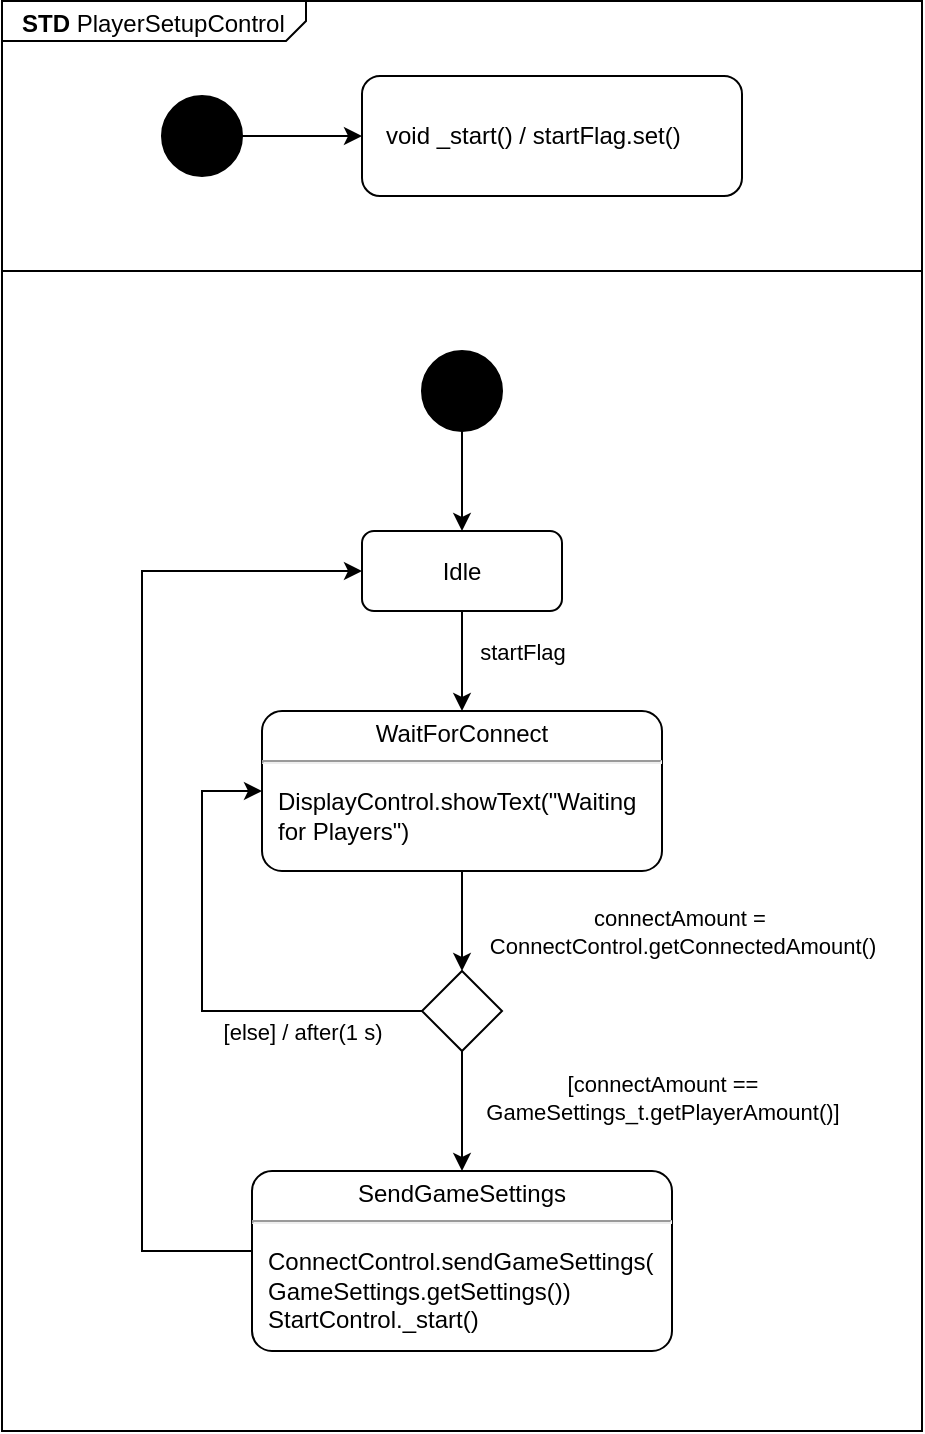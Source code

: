 <mxfile version="21.6.8" type="device">
  <diagram name="Page-1" id="cRJtld7P3xcEsjaETWOp">
    <mxGraphModel dx="660" dy="1029" grid="1" gridSize="10" guides="1" tooltips="1" connect="1" arrows="1" fold="1" page="1" pageScale="1" pageWidth="827" pageHeight="1169" math="0" shadow="0">
      <root>
        <mxCell id="0" />
        <mxCell id="1" parent="0" />
        <mxCell id="64qn7AHGh1yp2_ZlYW7T-19" value="" style="rounded=0;whiteSpace=wrap;html=1;" vertex="1" parent="1">
          <mxGeometry x="160" y="177.5" width="460" height="580" as="geometry" />
        </mxCell>
        <mxCell id="64qn7AHGh1yp2_ZlYW7T-18" value="&lt;p style=&quot;margin:0px;margin-top:4px;margin-left:10px;text-align:left;&quot;&gt;&lt;b&gt;STD&lt;/b&gt;&amp;nbsp;PlayerSetupControl&lt;/p&gt;" style="html=1;shape=mxgraph.sysml.package;html=1;overflow=fill;whiteSpace=wrap;labelX=152.62;" vertex="1" parent="1">
          <mxGeometry x="160" y="42.5" width="460" height="135" as="geometry" />
        </mxCell>
        <mxCell id="64qn7AHGh1yp2_ZlYW7T-3" style="edgeStyle=orthogonalEdgeStyle;rounded=0;orthogonalLoop=1;jettySize=auto;html=1;" edge="1" parent="1" source="64qn7AHGh1yp2_ZlYW7T-1" target="64qn7AHGh1yp2_ZlYW7T-2">
          <mxGeometry relative="1" as="geometry" />
        </mxCell>
        <mxCell id="64qn7AHGh1yp2_ZlYW7T-1" value="" style="shape=ellipse;html=1;fillColor=strokeColor;fontSize=18;fontColor=#ffffff;" vertex="1" parent="1">
          <mxGeometry x="240" y="90" width="40" height="40" as="geometry" />
        </mxCell>
        <mxCell id="64qn7AHGh1yp2_ZlYW7T-2" value="void _start() / startFlag.set()" style="shape=rect;rounded=1;html=1;whiteSpace=wrap;align=left;spacingLeft=10;" vertex="1" parent="1">
          <mxGeometry x="340" y="80" width="190" height="60" as="geometry" />
        </mxCell>
        <mxCell id="64qn7AHGh1yp2_ZlYW7T-6" style="edgeStyle=orthogonalEdgeStyle;rounded=0;orthogonalLoop=1;jettySize=auto;html=1;" edge="1" parent="1" source="64qn7AHGh1yp2_ZlYW7T-4" target="64qn7AHGh1yp2_ZlYW7T-5">
          <mxGeometry relative="1" as="geometry" />
        </mxCell>
        <mxCell id="64qn7AHGh1yp2_ZlYW7T-4" value="" style="shape=ellipse;html=1;fillColor=strokeColor;fontSize=18;fontColor=#ffffff;" vertex="1" parent="1">
          <mxGeometry x="370" y="217.5" width="40" height="40" as="geometry" />
        </mxCell>
        <mxCell id="64qn7AHGh1yp2_ZlYW7T-8" value="startFlag" style="edgeStyle=orthogonalEdgeStyle;rounded=0;orthogonalLoop=1;jettySize=auto;html=1;" edge="1" parent="1" source="64qn7AHGh1yp2_ZlYW7T-5" target="64qn7AHGh1yp2_ZlYW7T-7">
          <mxGeometry x="-0.2" y="30" relative="1" as="geometry">
            <mxPoint as="offset" />
          </mxGeometry>
        </mxCell>
        <mxCell id="64qn7AHGh1yp2_ZlYW7T-5" value="Idle" style="shape=rect;rounded=1;html=1;whiteSpace=wrap;align=center;" vertex="1" parent="1">
          <mxGeometry x="340" y="307.5" width="100" height="40" as="geometry" />
        </mxCell>
        <mxCell id="64qn7AHGh1yp2_ZlYW7T-10" value="connectAmount =&amp;nbsp;&lt;br&gt;ConnectControl.getConnectedAmount()" style="edgeStyle=orthogonalEdgeStyle;rounded=0;orthogonalLoop=1;jettySize=auto;html=1;" edge="1" parent="1" source="64qn7AHGh1yp2_ZlYW7T-7" target="64qn7AHGh1yp2_ZlYW7T-9">
          <mxGeometry x="0.2" y="110" relative="1" as="geometry">
            <mxPoint as="offset" />
          </mxGeometry>
        </mxCell>
        <mxCell id="64qn7AHGh1yp2_ZlYW7T-7" value="&lt;p style=&quot;margin:0px;margin-top:4px;text-align:center;&quot;&gt;WaitForConnect&lt;/p&gt;&lt;hr&gt;&lt;p&gt;&lt;/p&gt;&lt;p style=&quot;margin:0px;margin-left:8px;text-align:left;&quot;&gt;DisplayControl.showText(&quot;Waiting for Players&quot;)&lt;/p&gt;" style="shape=mxgraph.sysml.simpleState;html=1;overflow=fill;whiteSpace=wrap;align=center;" vertex="1" parent="1">
          <mxGeometry x="290" y="397.5" width="200" height="80" as="geometry" />
        </mxCell>
        <mxCell id="64qn7AHGh1yp2_ZlYW7T-11" value="[else] / after(1 s)" style="edgeStyle=orthogonalEdgeStyle;rounded=0;orthogonalLoop=1;jettySize=auto;html=1;" edge="1" parent="1" source="64qn7AHGh1yp2_ZlYW7T-9" target="64qn7AHGh1yp2_ZlYW7T-7">
          <mxGeometry x="-0.52" y="10" relative="1" as="geometry">
            <Array as="points">
              <mxPoint x="260" y="547.5" />
              <mxPoint x="260" y="437.5" />
            </Array>
            <mxPoint as="offset" />
          </mxGeometry>
        </mxCell>
        <mxCell id="64qn7AHGh1yp2_ZlYW7T-12" value="[connectAmount == &lt;br&gt;GameSettings_t.getPlayerAmount()]" style="edgeStyle=orthogonalEdgeStyle;rounded=0;orthogonalLoop=1;jettySize=auto;html=1;" edge="1" parent="1" source="64qn7AHGh1yp2_ZlYW7T-9" target="64qn7AHGh1yp2_ZlYW7T-13">
          <mxGeometry x="0.01" y="100" relative="1" as="geometry">
            <mxPoint x="390" y="617.5" as="targetPoint" />
            <mxPoint y="-7" as="offset" />
          </mxGeometry>
        </mxCell>
        <mxCell id="64qn7AHGh1yp2_ZlYW7T-9" value="" style="rhombus;whiteSpace=wrap;html=1;" vertex="1" parent="1">
          <mxGeometry x="370" y="527.5" width="40" height="40" as="geometry" />
        </mxCell>
        <mxCell id="64qn7AHGh1yp2_ZlYW7T-16" style="edgeStyle=orthogonalEdgeStyle;rounded=0;orthogonalLoop=1;jettySize=auto;html=1;" edge="1" parent="1" source="64qn7AHGh1yp2_ZlYW7T-13" target="64qn7AHGh1yp2_ZlYW7T-5">
          <mxGeometry relative="1" as="geometry">
            <Array as="points">
              <mxPoint x="230" y="667.5" />
              <mxPoint x="230" y="327.5" />
            </Array>
          </mxGeometry>
        </mxCell>
        <mxCell id="64qn7AHGh1yp2_ZlYW7T-13" value="&lt;p style=&quot;margin:0px;margin-top:4px;text-align:center;&quot;&gt;SendGameSettings&lt;/p&gt;&lt;hr&gt;&lt;p&gt;&lt;/p&gt;&lt;p style=&quot;margin:0px;margin-left:8px;text-align:left;&quot;&gt;ConnectControl.sendGameSettings(&lt;/p&gt;&lt;p style=&quot;margin:0px;margin-left:8px;text-align:left;&quot;&gt;GameSettings.getSettings())&lt;/p&gt;&lt;p style=&quot;margin:0px;margin-left:8px;text-align:left;&quot;&gt;StartControl._start()&lt;/p&gt;" style="shape=mxgraph.sysml.simpleState;html=1;overflow=fill;whiteSpace=wrap;align=center;" vertex="1" parent="1">
          <mxGeometry x="285" y="627.5" width="210" height="90" as="geometry" />
        </mxCell>
      </root>
    </mxGraphModel>
  </diagram>
</mxfile>
